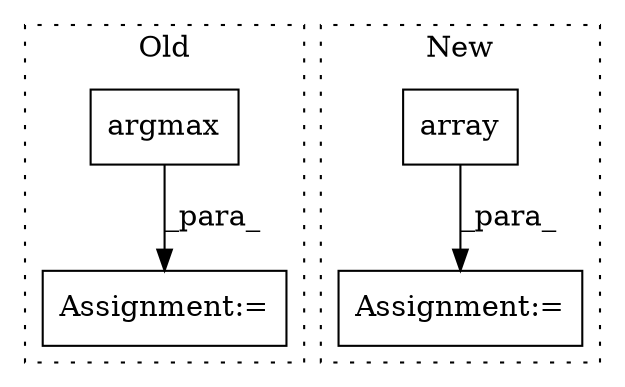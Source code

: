 digraph G {
subgraph cluster0 {
1 [label="argmax" a="32" s="1309,1324" l="7,1" shape="box"];
4 [label="Assignment:=" a="7" s="1295" l="1" shape="box"];
label = "Old";
style="dotted";
}
subgraph cluster1 {
2 [label="array" a="32" s="3674,3696" l="6,1" shape="box"];
3 [label="Assignment:=" a="7" s="3667" l="1" shape="box"];
label = "New";
style="dotted";
}
1 -> 4 [label="_para_"];
2 -> 3 [label="_para_"];
}